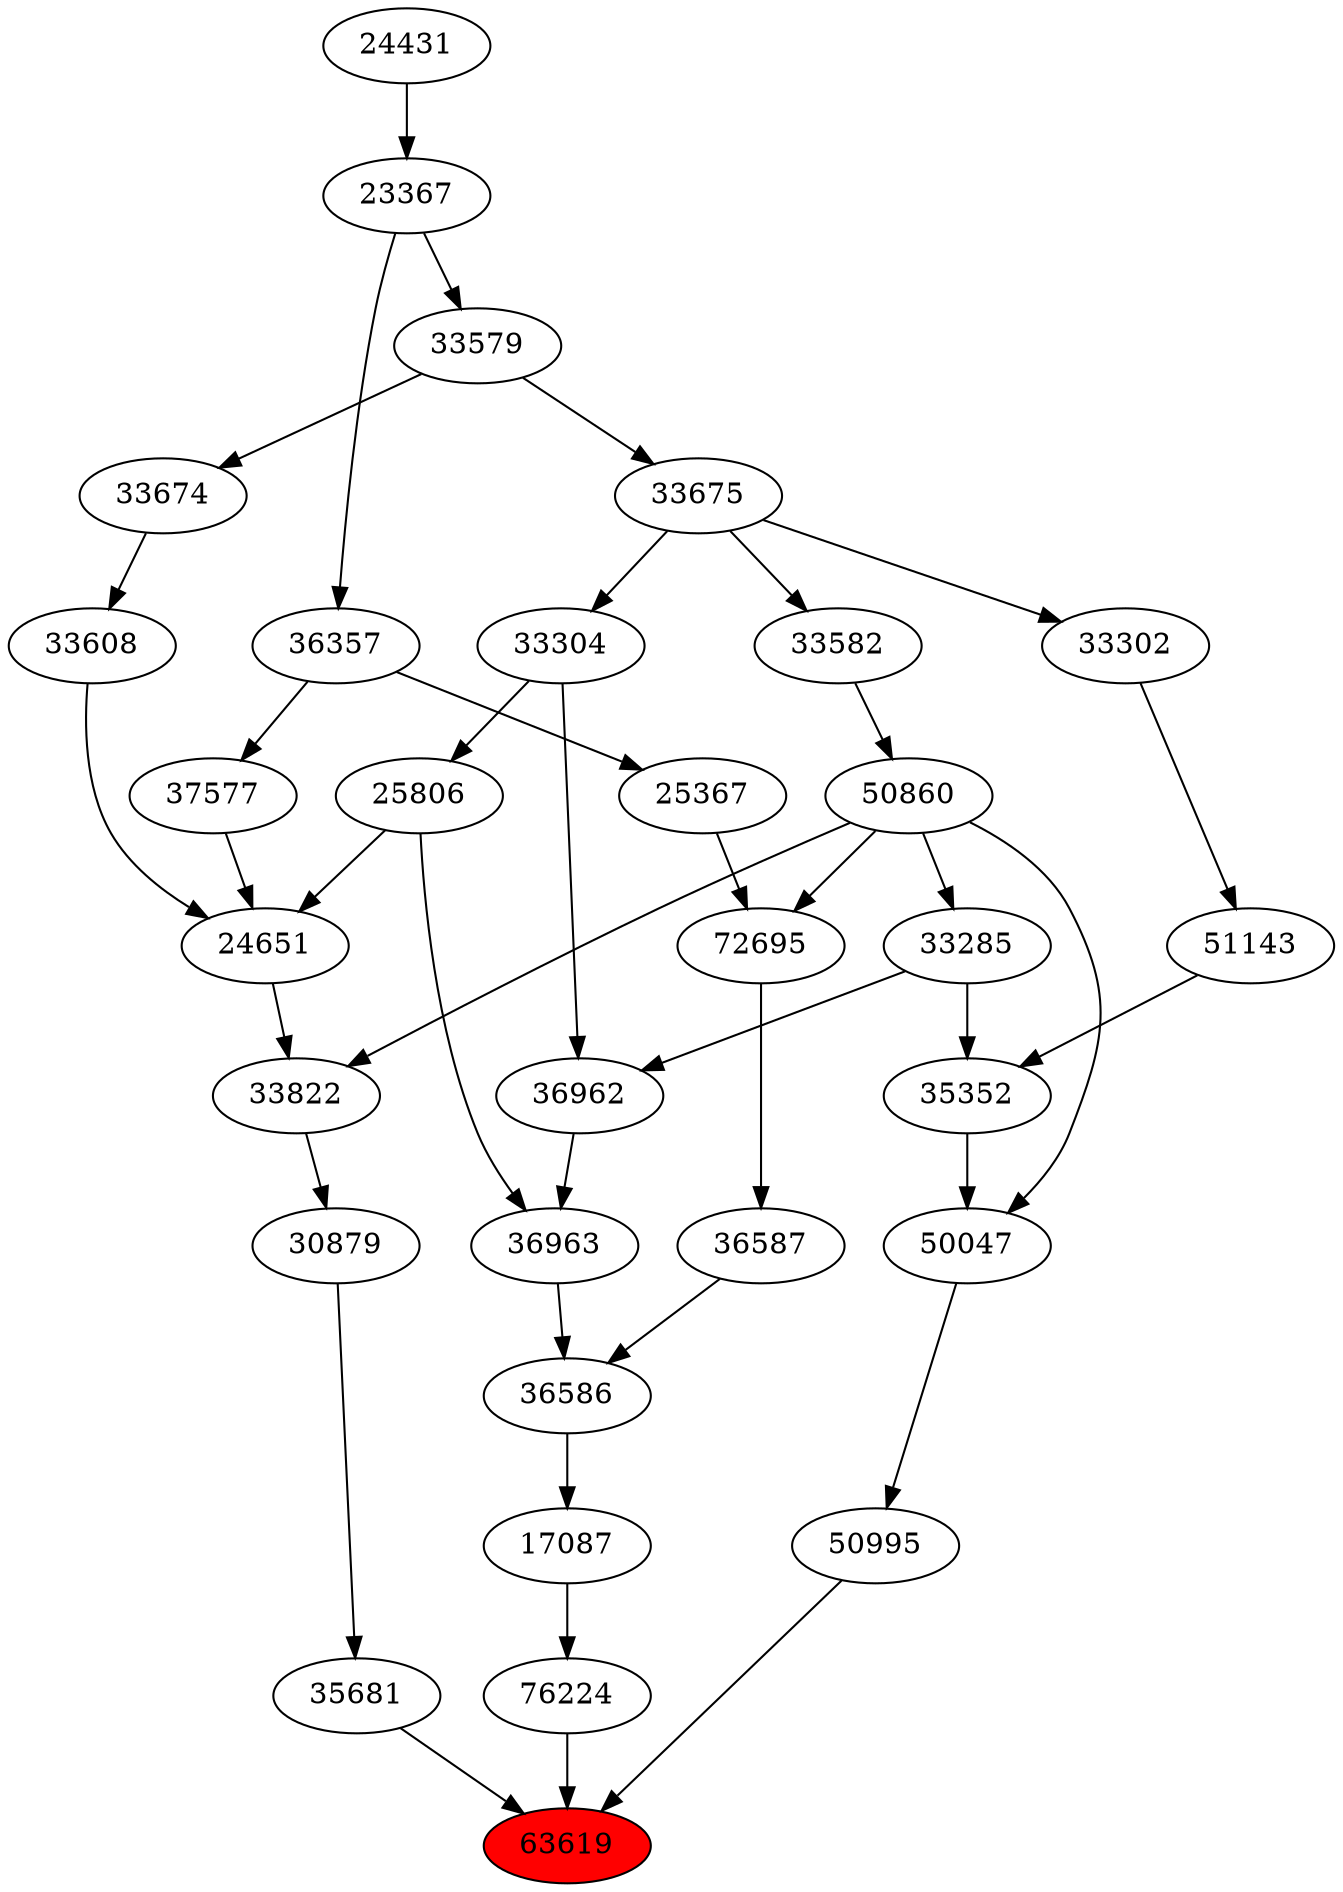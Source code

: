 strict digraph{ 
63619 [label="63619" fillcolor=red style=filled]
50995 -> 63619
35681 -> 63619
76224 -> 63619
50995 [label="50995"]
50047 -> 50995
35681 [label="35681"]
30879 -> 35681
76224 [label="76224"]
17087 -> 76224
50047 [label="50047"]
35352 -> 50047
50860 -> 50047
30879 [label="30879"]
33822 -> 30879
17087 [label="17087"]
36586 -> 17087
35352 [label="35352"]
33285 -> 35352
51143 -> 35352
50860 [label="50860"]
33582 -> 50860
33822 [label="33822"]
24651 -> 33822
50860 -> 33822
36586 [label="36586"]
36587 -> 36586
36963 -> 36586
33285 [label="33285"]
50860 -> 33285
51143 [label="51143"]
33302 -> 51143
33582 [label="33582"]
33675 -> 33582
24651 [label="24651"]
25806 -> 24651
33608 -> 24651
37577 -> 24651
36587 [label="36587"]
72695 -> 36587
36963 [label="36963"]
36962 -> 36963
25806 -> 36963
33302 [label="33302"]
33675 -> 33302
33675 [label="33675"]
33579 -> 33675
25806 [label="25806"]
33304 -> 25806
33608 [label="33608"]
33674 -> 33608
37577 [label="37577"]
36357 -> 37577
72695 [label="72695"]
50860 -> 72695
25367 -> 72695
36962 [label="36962"]
33285 -> 36962
33304 -> 36962
33579 [label="33579"]
23367 -> 33579
33304 [label="33304"]
33675 -> 33304
33674 [label="33674"]
33579 -> 33674
36357 [label="36357"]
23367 -> 36357
25367 [label="25367"]
36357 -> 25367
23367 [label="23367"]
24431 -> 23367
24431 [label="24431"]
}